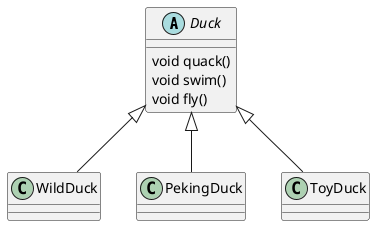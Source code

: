 @startuml

abstract Duck
Duck : void quack()
Duck : void swim()
Duck : void fly()

class WildDuck
class PekingDuck
class ToyDuck
Duck <|-- WildDuck
Duck <|-- PekingDuck
Duck <|-- ToyDuck

@enduml